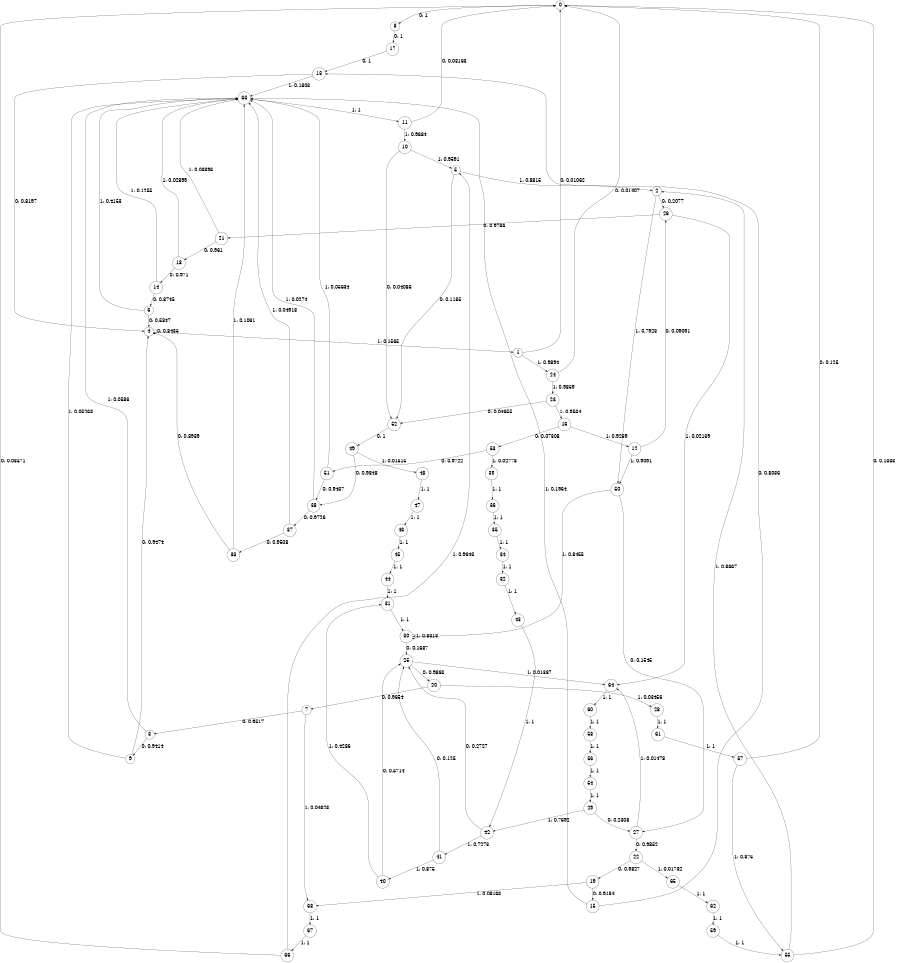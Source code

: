 digraph "ch1_both_short_L13" {
size = "6,8.5";
ratio = "fill";
node [shape = circle];
node [fontsize = 24];
edge [fontsize = 24];
0 -> 8 [label = "0: 1        "];
1 -> 0 [label = "0: 0.01062  "];
1 -> 24 [label = "1: 0.9894   "];
2 -> 26 [label = "0: 0.2077   "];
2 -> 50 [label = "1: 0.7923   "];
3 -> 9 [label = "0: 0.9414   "];
3 -> 63 [label = "1: 0.0586   "];
4 -> 4 [label = "0: 0.8435   "];
4 -> 1 [label = "1: 0.1565   "];
5 -> 52 [label = "0: 0.1185   "];
5 -> 2 [label = "1: 0.8815   "];
6 -> 4 [label = "0: 0.5847   "];
6 -> 63 [label = "1: 0.4153   "];
7 -> 3 [label = "0: 0.9517   "];
7 -> 68 [label = "1: 0.04828  "];
8 -> 17 [label = "0: 1        "];
9 -> 4 [label = "0: 0.9474   "];
9 -> 63 [label = "1: 0.05263  "];
10 -> 52 [label = "0: 0.04086  "];
10 -> 5 [label = "1: 0.9591   "];
11 -> 0 [label = "0: 0.03163  "];
11 -> 10 [label = "1: 0.9684   "];
12 -> 26 [label = "0: 0.09091  "];
12 -> 50 [label = "1: 0.9091   "];
13 -> 4 [label = "0: 0.8197   "];
13 -> 63 [label = "1: 0.1803   "];
14 -> 6 [label = "0: 0.8745   "];
14 -> 63 [label = "1: 0.1255   "];
15 -> 13 [label = "0: 0.8036   "];
15 -> 63 [label = "1: 0.1964   "];
16 -> 53 [label = "0: 0.07308  "];
16 -> 12 [label = "1: 0.9269   "];
17 -> 13 [label = "0: 1        "];
18 -> 14 [label = "0: 0.971    "];
18 -> 63 [label = "1: 0.02899  "];
19 -> 15 [label = "0: 0.9184   "];
19 -> 68 [label = "1: 0.08163  "];
20 -> 7 [label = "0: 0.9654   "];
20 -> 28 [label = "1: 0.03456  "];
21 -> 18 [label = "0: 0.961    "];
21 -> 63 [label = "1: 0.03896  "];
22 -> 19 [label = "0: 0.9827   "];
22 -> 65 [label = "1: 0.01732  "];
23 -> 52 [label = "0: 0.04655  "];
23 -> 16 [label = "1: 0.9534   "];
24 -> 0 [label = "0: 0.01407  "];
24 -> 23 [label = "1: 0.9859   "];
25 -> 20 [label = "0: 0.9863   "];
25 -> 64 [label = "1: 0.01367  "];
26 -> 21 [label = "0: 0.9786   "];
26 -> 64 [label = "1: 0.02139  "];
27 -> 22 [label = "0: 0.9852   "];
27 -> 64 [label = "1: 0.01478  "];
28 -> 61 [label = "1: 1        "];
29 -> 27 [label = "0: 0.2308   "];
29 -> 42 [label = "1: 0.7692   "];
30 -> 25 [label = "0: 0.1687   "];
30 -> 30 [label = "1: 0.8313   "];
31 -> 30 [label = "1: 1        "];
32 -> 43 [label = "1: 1        "];
33 -> 4 [label = "0: 0.8939   "];
33 -> 63 [label = "1: 0.1061   "];
34 -> 32 [label = "1: 1        "];
35 -> 34 [label = "1: 1        "];
36 -> 35 [label = "1: 1        "];
37 -> 33 [label = "0: 0.9508   "];
37 -> 63 [label = "1: 0.04918  "];
38 -> 37 [label = "0: 0.9726   "];
38 -> 63 [label = "1: 0.0274   "];
39 -> 36 [label = "1: 1        "];
40 -> 25 [label = "0: 0.5714   "];
40 -> 31 [label = "1: 0.4286   "];
41 -> 25 [label = "0: 0.125    "];
41 -> 40 [label = "1: 0.875    "];
42 -> 25 [label = "0: 0.2727   "];
42 -> 41 [label = "1: 0.7273   "];
43 -> 42 [label = "1: 1        "];
44 -> 31 [label = "1: 1        "];
45 -> 44 [label = "1: 1        "];
46 -> 45 [label = "1: 1        "];
47 -> 46 [label = "1: 1        "];
48 -> 47 [label = "1: 1        "];
49 -> 38 [label = "0: 0.9848   "];
49 -> 48 [label = "1: 0.01515  "];
50 -> 27 [label = "0: 0.1545   "];
50 -> 30 [label = "1: 0.8455   "];
51 -> 38 [label = "0: 0.9437   "];
51 -> 63 [label = "1: 0.05634  "];
52 -> 49 [label = "0: 1        "];
53 -> 51 [label = "0: 0.9722   "];
53 -> 39 [label = "1: 0.02778  "];
54 -> 29 [label = "1: 1        "];
55 -> 0 [label = "0: 0.1333   "];
55 -> 2 [label = "1: 0.8667   "];
56 -> 54 [label = "1: 1        "];
57 -> 0 [label = "0: 0.125    "];
57 -> 55 [label = "1: 0.875    "];
58 -> 56 [label = "1: 1        "];
59 -> 55 [label = "1: 1        "];
60 -> 58 [label = "1: 1        "];
61 -> 57 [label = "1: 1        "];
62 -> 59 [label = "1: 1        "];
63 -> 11 [label = "1: 1        "];
64 -> 60 [label = "1: 1        "];
65 -> 62 [label = "1: 1        "];
66 -> 0 [label = "0: 0.03571  "];
66 -> 5 [label = "1: 0.9643   "];
67 -> 66 [label = "1: 1        "];
68 -> 67 [label = "1: 1        "];
}